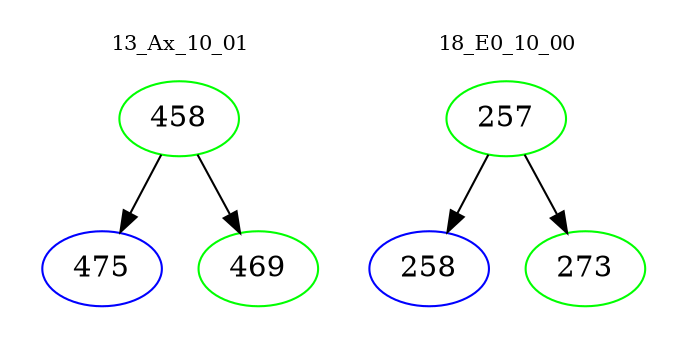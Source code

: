 digraph{
subgraph cluster_0 {
color = white
label = "13_Ax_10_01";
fontsize=10;
T0_458 [label="458", color="green"]
T0_458 -> T0_475 [color="black"]
T0_475 [label="475", color="blue"]
T0_458 -> T0_469 [color="black"]
T0_469 [label="469", color="green"]
}
subgraph cluster_1 {
color = white
label = "18_E0_10_00";
fontsize=10;
T1_257 [label="257", color="green"]
T1_257 -> T1_258 [color="black"]
T1_258 [label="258", color="blue"]
T1_257 -> T1_273 [color="black"]
T1_273 [label="273", color="green"]
}
}
